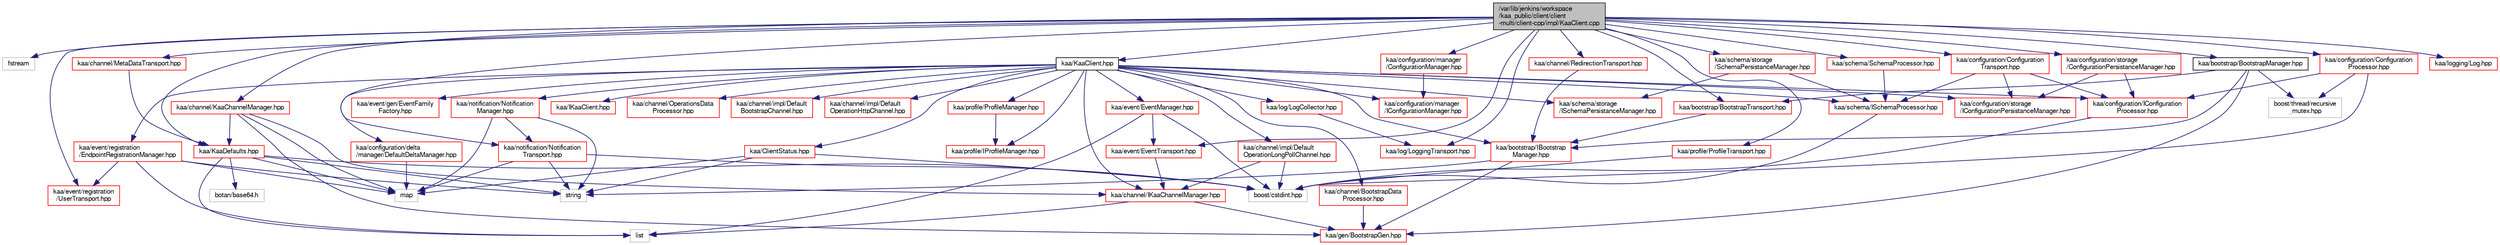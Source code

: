 digraph "/var/lib/jenkins/workspace/kaa_public/client/client-multi/client-cpp/impl/KaaClient.cpp"
{
  bgcolor="transparent";
  edge [fontname="FreeSans",fontsize="10",labelfontname="FreeSans",labelfontsize="10"];
  node [fontname="FreeSans",fontsize="10",shape=record];
  Node1 [label="/var/lib/jenkins/workspace\l/kaa_public/client/client\l-multi/client-cpp/impl/KaaClient.cpp",height=0.2,width=0.4,color="black", fillcolor="grey75", style="filled" fontcolor="black"];
  Node1 -> Node2 [color="midnightblue",fontsize="10",style="solid",fontname="FreeSans"];
  Node2 [label="fstream",height=0.2,width=0.4,color="grey75"];
  Node1 -> Node3 [color="midnightblue",fontsize="10",style="solid",fontname="FreeSans"];
  Node3 [label="kaa/KaaClient.hpp",height=0.2,width=0.4,color="black",URL="$KaaClient_8hpp.html"];
  Node3 -> Node4 [color="midnightblue",fontsize="10",style="solid",fontname="FreeSans"];
  Node4 [label="kaa/IKaaClient.hpp",height=0.2,width=0.4,color="red",URL="$IKaaClient_8hpp.html"];
  Node3 -> Node5 [color="midnightblue",fontsize="10",style="solid",fontname="FreeSans"];
  Node5 [label="kaa/ClientStatus.hpp",height=0.2,width=0.4,color="red",URL="$ClientStatus_8hpp.html"];
  Node5 -> Node6 [color="midnightblue",fontsize="10",style="solid",fontname="FreeSans"];
  Node6 [label="string",height=0.2,width=0.4,color="grey75"];
  Node5 -> Node7 [color="midnightblue",fontsize="10",style="solid",fontname="FreeSans"];
  Node7 [label="map",height=0.2,width=0.4,color="grey75"];
  Node5 -> Node8 [color="midnightblue",fontsize="10",style="solid",fontname="FreeSans"];
  Node8 [label="boost/cstdint.hpp",height=0.2,width=0.4,color="grey75"];
  Node3 -> Node9 [color="midnightblue",fontsize="10",style="solid",fontname="FreeSans"];
  Node9 [label="kaa/event/EventManager.hpp",height=0.2,width=0.4,color="red",URL="$EventManager_8hpp.html"];
  Node9 -> Node10 [color="midnightblue",fontsize="10",style="solid",fontname="FreeSans"];
  Node10 [label="list",height=0.2,width=0.4,color="grey75"];
  Node9 -> Node8 [color="midnightblue",fontsize="10",style="solid",fontname="FreeSans"];
  Node9 -> Node11 [color="midnightblue",fontsize="10",style="solid",fontname="FreeSans"];
  Node11 [label="kaa/event/EventTransport.hpp",height=0.2,width=0.4,color="red",URL="$EventTransport_8hpp.html"];
  Node11 -> Node12 [color="midnightblue",fontsize="10",style="solid",fontname="FreeSans"];
  Node12 [label="kaa/channel/IKaaChannelManager.hpp",height=0.2,width=0.4,color="red",URL="$IKaaChannelManager_8hpp.html"];
  Node12 -> Node10 [color="midnightblue",fontsize="10",style="solid",fontname="FreeSans"];
  Node12 -> Node13 [color="midnightblue",fontsize="10",style="solid",fontname="FreeSans"];
  Node13 [label="kaa/gen/BootstrapGen.hpp",height=0.2,width=0.4,color="red",URL="$BootstrapGen_8hpp.html"];
  Node3 -> Node14 [color="midnightblue",fontsize="10",style="solid",fontname="FreeSans"];
  Node14 [label="kaa/schema/ISchemaProcessor.hpp",height=0.2,width=0.4,color="red",URL="$ISchemaProcessor_8hpp.html"];
  Node14 -> Node8 [color="midnightblue",fontsize="10",style="solid",fontname="FreeSans"];
  Node3 -> Node15 [color="midnightblue",fontsize="10",style="solid",fontname="FreeSans"];
  Node15 [label="kaa/profile/IProfileManager.hpp",height=0.2,width=0.4,color="red",URL="$IProfileManager_8hpp.html"];
  Node3 -> Node16 [color="midnightblue",fontsize="10",style="solid",fontname="FreeSans"];
  Node16 [label="kaa/bootstrap/IBootstrap\lManager.hpp",height=0.2,width=0.4,color="red",URL="$IBootstrapManager_8hpp.html"];
  Node16 -> Node6 [color="midnightblue",fontsize="10",style="solid",fontname="FreeSans"];
  Node16 -> Node13 [color="midnightblue",fontsize="10",style="solid",fontname="FreeSans"];
  Node3 -> Node17 [color="midnightblue",fontsize="10",style="solid",fontname="FreeSans"];
  Node17 [label="kaa/event/gen/EventFamily\lFactory.hpp",height=0.2,width=0.4,color="red",URL="$EventFamilyFactory_8hpp.html"];
  Node3 -> Node18 [color="midnightblue",fontsize="10",style="solid",fontname="FreeSans"];
  Node18 [label="kaa/profile/ProfileManager.hpp",height=0.2,width=0.4,color="red",URL="$ProfileManager_8hpp.html"];
  Node18 -> Node15 [color="midnightblue",fontsize="10",style="solid",fontname="FreeSans"];
  Node3 -> Node19 [color="midnightblue",fontsize="10",style="solid",fontname="FreeSans"];
  Node19 [label="kaa/configuration/IConfiguration\lProcessor.hpp",height=0.2,width=0.4,color="red",URL="$IConfigurationProcessor_8hpp.html"];
  Node19 -> Node8 [color="midnightblue",fontsize="10",style="solid",fontname="FreeSans"];
  Node3 -> Node20 [color="midnightblue",fontsize="10",style="solid",fontname="FreeSans"];
  Node20 [label="kaa/notification/Notification\lManager.hpp",height=0.2,width=0.4,color="red",URL="$NotificationManager_8hpp.html"];
  Node20 -> Node7 [color="midnightblue",fontsize="10",style="solid",fontname="FreeSans"];
  Node20 -> Node6 [color="midnightblue",fontsize="10",style="solid",fontname="FreeSans"];
  Node20 -> Node21 [color="midnightblue",fontsize="10",style="solid",fontname="FreeSans"];
  Node21 [label="kaa/notification/Notification\lTransport.hpp",height=0.2,width=0.4,color="red",URL="$NotificationTransport_8hpp.html"];
  Node21 -> Node7 [color="midnightblue",fontsize="10",style="solid",fontname="FreeSans"];
  Node21 -> Node6 [color="midnightblue",fontsize="10",style="solid",fontname="FreeSans"];
  Node21 -> Node8 [color="midnightblue",fontsize="10",style="solid",fontname="FreeSans"];
  Node3 -> Node22 [color="midnightblue",fontsize="10",style="solid",fontname="FreeSans"];
  Node22 [label="kaa/schema/storage\l/ISchemaPersistanceManager.hpp",height=0.2,width=0.4,color="red",URL="$ISchemaPersistanceManager_8hpp.html"];
  Node3 -> Node23 [color="midnightblue",fontsize="10",style="solid",fontname="FreeSans"];
  Node23 [label="kaa/configuration/manager\l/IConfigurationManager.hpp",height=0.2,width=0.4,color="red",URL="$IConfigurationManager_8hpp.html"];
  Node3 -> Node24 [color="midnightblue",fontsize="10",style="solid",fontname="FreeSans"];
  Node24 [label="kaa/event/registration\l/EndpointRegistrationManager.hpp",height=0.2,width=0.4,color="red",URL="$EndpointRegistrationManager_8hpp.html"];
  Node24 -> Node7 [color="midnightblue",fontsize="10",style="solid",fontname="FreeSans"];
  Node24 -> Node10 [color="midnightblue",fontsize="10",style="solid",fontname="FreeSans"];
  Node24 -> Node6 [color="midnightblue",fontsize="10",style="solid",fontname="FreeSans"];
  Node24 -> Node25 [color="midnightblue",fontsize="10",style="solid",fontname="FreeSans"];
  Node25 [label="kaa/event/registration\l/UserTransport.hpp",height=0.2,width=0.4,color="red",URL="$UserTransport_8hpp.html"];
  Node3 -> Node26 [color="midnightblue",fontsize="10",style="solid",fontname="FreeSans"];
  Node26 [label="kaa/configuration/delta\l/manager/DefaultDeltaManager.hpp",height=0.2,width=0.4,color="red",URL="$DefaultDeltaManager_8hpp.html"];
  Node26 -> Node7 [color="midnightblue",fontsize="10",style="solid",fontname="FreeSans"];
  Node3 -> Node27 [color="midnightblue",fontsize="10",style="solid",fontname="FreeSans"];
  Node27 [label="kaa/configuration/storage\l/IConfigurationPersistanceManager.hpp",height=0.2,width=0.4,color="red",URL="$IConfigurationPersistanceManager_8hpp.html"];
  Node3 -> Node12 [color="midnightblue",fontsize="10",style="solid",fontname="FreeSans"];
  Node3 -> Node28 [color="midnightblue",fontsize="10",style="solid",fontname="FreeSans"];
  Node28 [label="kaa/channel/BootstrapData\lProcessor.hpp",height=0.2,width=0.4,color="red",URL="$BootstrapDataProcessor_8hpp.html"];
  Node28 -> Node13 [color="midnightblue",fontsize="10",style="solid",fontname="FreeSans"];
  Node3 -> Node29 [color="midnightblue",fontsize="10",style="solid",fontname="FreeSans"];
  Node29 [label="kaa/channel/OperationsData\lProcessor.hpp",height=0.2,width=0.4,color="red",URL="$OperationsDataProcessor_8hpp.html"];
  Node3 -> Node30 [color="midnightblue",fontsize="10",style="solid",fontname="FreeSans"];
  Node30 [label="kaa/channel/impl/Default\lBootstrapChannel.hpp",height=0.2,width=0.4,color="red",URL="$DefaultBootstrapChannel_8hpp.html"];
  Node3 -> Node31 [color="midnightblue",fontsize="10",style="solid",fontname="FreeSans"];
  Node31 [label="kaa/channel/impl/Default\lOperationHttpChannel.hpp",height=0.2,width=0.4,color="red",URL="$DefaultOperationHttpChannel_8hpp.html"];
  Node3 -> Node32 [color="midnightblue",fontsize="10",style="solid",fontname="FreeSans"];
  Node32 [label="kaa/channel/impl/Default\lOperationLongPollChannel.hpp",height=0.2,width=0.4,color="red",URL="$DefaultOperationLongPollChannel_8hpp.html"];
  Node32 -> Node8 [color="midnightblue",fontsize="10",style="solid",fontname="FreeSans"];
  Node32 -> Node12 [color="midnightblue",fontsize="10",style="solid",fontname="FreeSans"];
  Node3 -> Node33 [color="midnightblue",fontsize="10",style="solid",fontname="FreeSans"];
  Node33 [label="kaa/log/LogCollector.hpp",height=0.2,width=0.4,color="red",URL="$LogCollector_8hpp.html"];
  Node33 -> Node34 [color="midnightblue",fontsize="10",style="solid",fontname="FreeSans"];
  Node34 [label="kaa/log/LoggingTransport.hpp",height=0.2,width=0.4,color="red",URL="$LoggingTransport_8hpp.html"];
  Node1 -> Node35 [color="midnightblue",fontsize="10",style="solid",fontname="FreeSans"];
  Node35 [label="kaa/bootstrap/BootstrapManager.hpp",height=0.2,width=0.4,color="black",URL="$BootstrapManager_8hpp.html"];
  Node35 -> Node16 [color="midnightblue",fontsize="10",style="solid",fontname="FreeSans"];
  Node35 -> Node36 [color="midnightblue",fontsize="10",style="solid",fontname="FreeSans"];
  Node36 [label="kaa/bootstrap/BootstrapTransport.hpp",height=0.2,width=0.4,color="red",URL="$BootstrapTransport_8hpp.html"];
  Node36 -> Node16 [color="midnightblue",fontsize="10",style="solid",fontname="FreeSans"];
  Node35 -> Node13 [color="midnightblue",fontsize="10",style="solid",fontname="FreeSans"];
  Node35 -> Node37 [color="midnightblue",fontsize="10",style="solid",fontname="FreeSans"];
  Node37 [label="boost/thread/recursive\l_mutex.hpp",height=0.2,width=0.4,color="grey75"];
  Node1 -> Node38 [color="midnightblue",fontsize="10",style="solid",fontname="FreeSans"];
  Node38 [label="kaa/KaaDefaults.hpp",height=0.2,width=0.4,color="red",URL="$KaaDefaults_8hpp.html"];
  Node38 -> Node7 [color="midnightblue",fontsize="10",style="solid",fontname="FreeSans"];
  Node38 -> Node10 [color="midnightblue",fontsize="10",style="solid",fontname="FreeSans"];
  Node38 -> Node6 [color="midnightblue",fontsize="10",style="solid",fontname="FreeSans"];
  Node38 -> Node39 [color="midnightblue",fontsize="10",style="solid",fontname="FreeSans"];
  Node39 [label="botan/base64.h",height=0.2,width=0.4,color="grey75"];
  Node38 -> Node8 [color="midnightblue",fontsize="10",style="solid",fontname="FreeSans"];
  Node1 -> Node40 [color="midnightblue",fontsize="10",style="solid",fontname="FreeSans"];
  Node40 [label="kaa/configuration/Configuration\lProcessor.hpp",height=0.2,width=0.4,color="red",URL="$ConfigurationProcessor_8hpp.html"];
  Node40 -> Node8 [color="midnightblue",fontsize="10",style="solid",fontname="FreeSans"];
  Node40 -> Node37 [color="midnightblue",fontsize="10",style="solid",fontname="FreeSans"];
  Node40 -> Node19 [color="midnightblue",fontsize="10",style="solid",fontname="FreeSans"];
  Node1 -> Node41 [color="midnightblue",fontsize="10",style="solid",fontname="FreeSans"];
  Node41 [label="kaa/configuration/manager\l/ConfigurationManager.hpp",height=0.2,width=0.4,color="red",URL="$ConfigurationManager_8hpp.html"];
  Node41 -> Node23 [color="midnightblue",fontsize="10",style="solid",fontname="FreeSans"];
  Node1 -> Node42 [color="midnightblue",fontsize="10",style="solid",fontname="FreeSans"];
  Node42 [label="kaa/configuration/storage\l/ConfigurationPersistanceManager.hpp",height=0.2,width=0.4,color="red",URL="$ConfigurationPersistanceManager_8hpp.html"];
  Node42 -> Node27 [color="midnightblue",fontsize="10",style="solid",fontname="FreeSans"];
  Node42 -> Node19 [color="midnightblue",fontsize="10",style="solid",fontname="FreeSans"];
  Node1 -> Node43 [color="midnightblue",fontsize="10",style="solid",fontname="FreeSans"];
  Node43 [label="kaa/schema/SchemaProcessor.hpp",height=0.2,width=0.4,color="red",URL="$SchemaProcessor_8hpp.html"];
  Node43 -> Node14 [color="midnightblue",fontsize="10",style="solid",fontname="FreeSans"];
  Node1 -> Node44 [color="midnightblue",fontsize="10",style="solid",fontname="FreeSans"];
  Node44 [label="kaa/schema/storage\l/SchemaPersistanceManager.hpp",height=0.2,width=0.4,color="red",URL="$SchemaPersistanceManager_8hpp.html"];
  Node44 -> Node22 [color="midnightblue",fontsize="10",style="solid",fontname="FreeSans"];
  Node44 -> Node14 [color="midnightblue",fontsize="10",style="solid",fontname="FreeSans"];
  Node1 -> Node36 [color="midnightblue",fontsize="10",style="solid",fontname="FreeSans"];
  Node1 -> Node45 [color="midnightblue",fontsize="10",style="solid",fontname="FreeSans"];
  Node45 [label="kaa/channel/MetaDataTransport.hpp",height=0.2,width=0.4,color="red",URL="$MetaDataTransport_8hpp.html"];
  Node45 -> Node38 [color="midnightblue",fontsize="10",style="solid",fontname="FreeSans"];
  Node1 -> Node46 [color="midnightblue",fontsize="10",style="solid",fontname="FreeSans"];
  Node46 [label="kaa/configuration/Configuration\lTransport.hpp",height=0.2,width=0.4,color="red",URL="$ConfigurationTransport_8hpp.html"];
  Node46 -> Node19 [color="midnightblue",fontsize="10",style="solid",fontname="FreeSans"];
  Node46 -> Node27 [color="midnightblue",fontsize="10",style="solid",fontname="FreeSans"];
  Node46 -> Node14 [color="midnightblue",fontsize="10",style="solid",fontname="FreeSans"];
  Node1 -> Node21 [color="midnightblue",fontsize="10",style="solid",fontname="FreeSans"];
  Node1 -> Node47 [color="midnightblue",fontsize="10",style="solid",fontname="FreeSans"];
  Node47 [label="kaa/profile/ProfileTransport.hpp",height=0.2,width=0.4,color="red",URL="$ProfileTransport_8hpp.html"];
  Node47 -> Node8 [color="midnightblue",fontsize="10",style="solid",fontname="FreeSans"];
  Node1 -> Node11 [color="midnightblue",fontsize="10",style="solid",fontname="FreeSans"];
  Node1 -> Node25 [color="midnightblue",fontsize="10",style="solid",fontname="FreeSans"];
  Node1 -> Node34 [color="midnightblue",fontsize="10",style="solid",fontname="FreeSans"];
  Node1 -> Node48 [color="midnightblue",fontsize="10",style="solid",fontname="FreeSans"];
  Node48 [label="kaa/channel/RedirectionTransport.hpp",height=0.2,width=0.4,color="red",URL="$RedirectionTransport_8hpp.html"];
  Node48 -> Node16 [color="midnightblue",fontsize="10",style="solid",fontname="FreeSans"];
  Node1 -> Node49 [color="midnightblue",fontsize="10",style="solid",fontname="FreeSans"];
  Node49 [label="kaa/channel/KaaChannelManager.hpp",height=0.2,width=0.4,color="red",URL="$KaaChannelManager_8hpp.html"];
  Node49 -> Node7 [color="midnightblue",fontsize="10",style="solid",fontname="FreeSans"];
  Node49 -> Node38 [color="midnightblue",fontsize="10",style="solid",fontname="FreeSans"];
  Node49 -> Node13 [color="midnightblue",fontsize="10",style="solid",fontname="FreeSans"];
  Node49 -> Node12 [color="midnightblue",fontsize="10",style="solid",fontname="FreeSans"];
  Node1 -> Node50 [color="midnightblue",fontsize="10",style="solid",fontname="FreeSans"];
  Node50 [label="kaa/logging/Log.hpp",height=0.2,width=0.4,color="red",URL="$Log_8hpp.html"];
}
